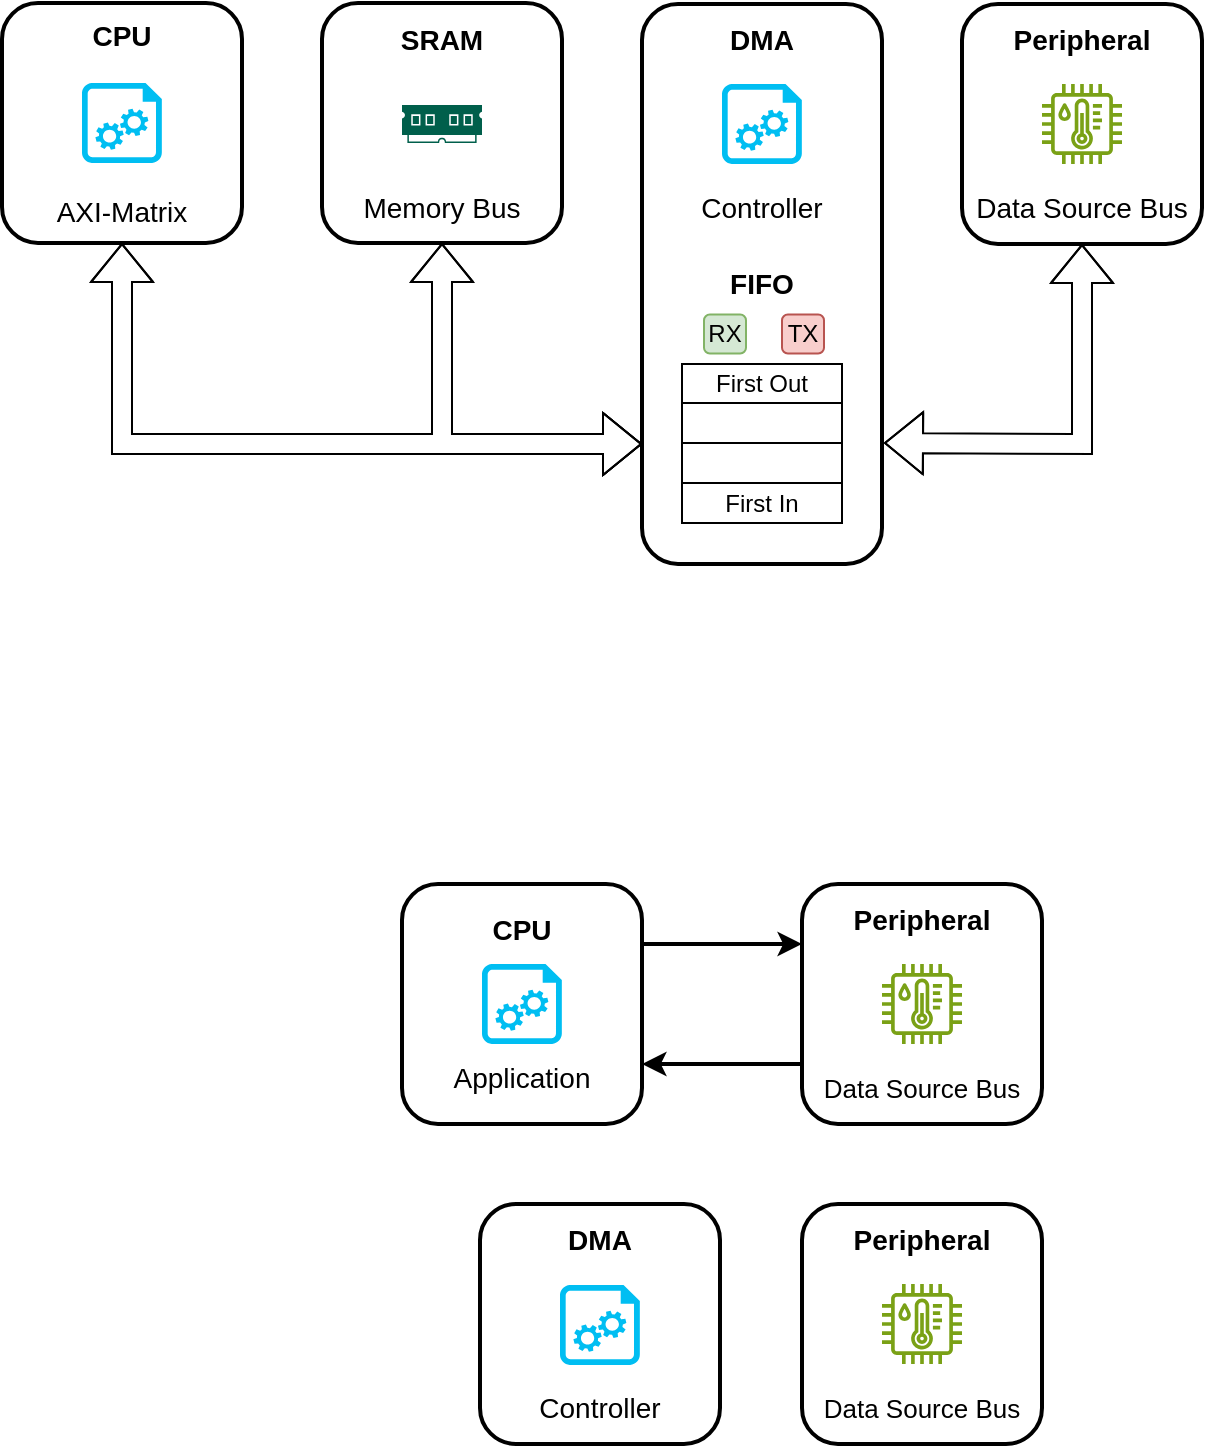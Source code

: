 <mxfile version="22.1.11" type="device">
  <diagram name="Seite-1" id="Gkbw9HjQ2KyxXznWJOaH">
    <mxGraphModel dx="1418" dy="940" grid="1" gridSize="10" guides="1" tooltips="1" connect="1" arrows="1" fold="1" page="1" pageScale="1" pageWidth="827" pageHeight="1169" math="0" shadow="0">
      <root>
        <mxCell id="0" />
        <mxCell id="1" parent="0" />
        <mxCell id="D4I036FaiFQDh05hx8zk-4" value="&lt;b&gt;&lt;font style=&quot;font-size: 14px;&quot;&gt;FIFO&lt;/font&gt;&lt;font style=&quot;font-size: 14px;&quot;&gt;&lt;br&gt;&lt;/font&gt;&lt;/b&gt;" style="rounded=1;whiteSpace=wrap;html=1;strokeWidth=2;labelPosition=center;verticalLabelPosition=middle;align=center;verticalAlign=middle;spacingBottom=0;" parent="1" vertex="1">
          <mxGeometry x="400" y="40" width="120" height="280" as="geometry" />
        </mxCell>
        <mxCell id="D4I036FaiFQDh05hx8zk-38" value="First Out" style="rounded=0;whiteSpace=wrap;html=1;" parent="1" vertex="1">
          <mxGeometry x="420" y="220" width="80" height="20" as="geometry" />
        </mxCell>
        <mxCell id="D4I036FaiFQDh05hx8zk-39" value="" style="rounded=0;whiteSpace=wrap;html=1;" parent="1" vertex="1">
          <mxGeometry x="420" y="259.5" width="80" height="20" as="geometry" />
        </mxCell>
        <mxCell id="D4I036FaiFQDh05hx8zk-53" value="First In" style="rounded=0;whiteSpace=wrap;html=1;" parent="1" vertex="1">
          <mxGeometry x="420" y="279.5" width="80" height="20" as="geometry" />
        </mxCell>
        <mxCell id="D4I036FaiFQDh05hx8zk-56" value="&lt;font style=&quot;&quot;&gt;&lt;b style=&quot;font-size: 14px;&quot;&gt;&lt;font style=&quot;font-size: 14px;&quot;&gt;Peripheral&lt;br&gt;&lt;br&gt;&lt;br&gt;&lt;br&gt;&lt;br&gt;&lt;/font&gt;&lt;/b&gt;&lt;font style=&quot;font-size: 14px;&quot;&gt;Data Source Bus&lt;/font&gt;&lt;/font&gt;&lt;b&gt;&lt;font style=&quot;font-size: 14px;&quot;&gt;&lt;br&gt;&lt;/font&gt;&lt;/b&gt;" style="rounded=1;whiteSpace=wrap;html=1;strokeWidth=2;" parent="1" vertex="1">
          <mxGeometry x="560" y="40" width="120" height="120" as="geometry" />
        </mxCell>
        <mxCell id="D4I036FaiFQDh05hx8zk-57" value="" style="sketch=0;outlineConnect=0;fontColor=#232F3E;gradientColor=none;fillColor=#7AA116;strokeColor=none;dashed=0;verticalLabelPosition=bottom;verticalAlign=top;align=center;html=1;fontSize=12;fontStyle=0;aspect=fixed;pointerEvents=1;shape=mxgraph.aws4.iot_thing_temperature_humidity_sensor;" parent="1" vertex="1">
          <mxGeometry x="600" y="80" width="40" height="40" as="geometry" />
        </mxCell>
        <mxCell id="D4I036FaiFQDh05hx8zk-59" value="&lt;font style=&quot;font-size: 14px;&quot;&gt;&lt;b style=&quot;border-color: var(--border-color);&quot;&gt;&lt;font style=&quot;border-color: var(--border-color); font-size: 14px;&quot;&gt;SRAM&lt;br&gt;&lt;/font&gt;&lt;/b&gt;&lt;br&gt;&lt;br&gt;&lt;br&gt;&lt;br&gt;Memory Bus&lt;/font&gt;" style="rounded=1;whiteSpace=wrap;html=1;strokeWidth=2;" parent="1" vertex="1">
          <mxGeometry x="240" y="39.5" width="120" height="120" as="geometry" />
        </mxCell>
        <mxCell id="D4I036FaiFQDh05hx8zk-65" value="" style="sketch=0;pointerEvents=1;shadow=0;dashed=0;html=1;strokeColor=none;fillColor=#005F4B;labelPosition=center;verticalLabelPosition=bottom;verticalAlign=top;align=center;outlineConnect=0;shape=mxgraph.veeam2.ram;" parent="1" vertex="1">
          <mxGeometry x="280" y="90.5" width="40" height="19" as="geometry" />
        </mxCell>
        <mxCell id="D4I036FaiFQDh05hx8zk-69" value="&lt;font style=&quot;font-size: 14px;&quot;&gt;&lt;b style=&quot;border-color: var(--border-color);&quot;&gt;&lt;font style=&quot;border-color: var(--border-color); font-size: 14px;&quot;&gt;DMA&lt;/font&gt;&lt;/b&gt;&lt;br&gt;&lt;br&gt;&lt;br&gt;&lt;br&gt;&lt;br&gt;Controller&lt;/font&gt;" style="rounded=1;whiteSpace=wrap;html=1;strokeWidth=2;strokeColor=none;fillColor=none;" parent="1" vertex="1">
          <mxGeometry x="400" y="39.5" width="120" height="120" as="geometry" />
        </mxCell>
        <mxCell id="D4I036FaiFQDh05hx8zk-73" value="" style="verticalLabelPosition=bottom;html=1;verticalAlign=top;align=center;strokeColor=none;fillColor=#00BEF2;shape=mxgraph.azure.startup_task;pointerEvents=1;" parent="1" vertex="1">
          <mxGeometry x="440" y="80" width="40" height="40" as="geometry" />
        </mxCell>
        <mxCell id="D4I036FaiFQDh05hx8zk-74" value="" style="rounded=0;whiteSpace=wrap;html=1;" parent="1" vertex="1">
          <mxGeometry x="420" y="239.5" width="80" height="20" as="geometry" />
        </mxCell>
        <mxCell id="D4I036FaiFQDh05hx8zk-76" value="&lt;span style=&quot;border-color: var(--border-color);&quot;&gt;&lt;b style=&quot;font-size: 14px;&quot;&gt;CPU&lt;/b&gt;&lt;br&gt;&lt;br&gt;&lt;br&gt;&lt;br&gt;&lt;br&gt;&lt;br&gt;&lt;span style=&quot;font-size: 14px;&quot;&gt;AXI-Matrix&lt;/span&gt;&lt;br&gt;&lt;/span&gt;" style="rounded=1;whiteSpace=wrap;html=1;strokeWidth=2;" parent="1" vertex="1">
          <mxGeometry x="80" y="39.5" width="120" height="120" as="geometry" />
        </mxCell>
        <mxCell id="D4I036FaiFQDh05hx8zk-77" value="" style="verticalLabelPosition=bottom;html=1;verticalAlign=top;align=center;strokeColor=none;fillColor=#00BEF2;shape=mxgraph.azure.startup_task;pointerEvents=1;" parent="1" vertex="1">
          <mxGeometry x="120" y="79.5" width="40" height="40" as="geometry" />
        </mxCell>
        <mxCell id="D4I036FaiFQDh05hx8zk-89" style="edgeStyle=orthogonalEdgeStyle;rounded=0;orthogonalLoop=1;jettySize=auto;html=1;exitX=0;exitY=0.75;exitDx=0;exitDy=0;entryX=1;entryY=0.75;entryDx=0;entryDy=0;strokeWidth=2;" parent="1" source="D4I036FaiFQDh05hx8zk-81" target="D4I036FaiFQDh05hx8zk-83" edge="1">
          <mxGeometry relative="1" as="geometry" />
        </mxCell>
        <mxCell id="D4I036FaiFQDh05hx8zk-81" value="&lt;font style=&quot;&quot;&gt;&lt;b style=&quot;font-size: 14px;&quot;&gt;&lt;font style=&quot;font-size: 14px;&quot;&gt;Peripheral&lt;br&gt;&lt;br&gt;&lt;br&gt;&lt;br&gt;&lt;br&gt;&lt;/font&gt;&lt;/b&gt;&lt;font style=&quot;font-size: 13px;&quot;&gt;Data Source Bus&lt;/font&gt;&lt;/font&gt;&lt;b&gt;&lt;font style=&quot;font-size: 14px;&quot;&gt;&lt;br&gt;&lt;/font&gt;&lt;/b&gt;" style="rounded=1;whiteSpace=wrap;html=1;strokeWidth=2;" parent="1" vertex="1">
          <mxGeometry x="480" y="480" width="120" height="120" as="geometry" />
        </mxCell>
        <mxCell id="D4I036FaiFQDh05hx8zk-82" value="" style="sketch=0;outlineConnect=0;fontColor=#232F3E;gradientColor=none;fillColor=#7AA116;strokeColor=none;dashed=0;verticalLabelPosition=bottom;verticalAlign=top;align=center;html=1;fontSize=12;fontStyle=0;aspect=fixed;pointerEvents=1;shape=mxgraph.aws4.iot_thing_temperature_humidity_sensor;" parent="1" vertex="1">
          <mxGeometry x="520" y="520" width="40" height="40" as="geometry" />
        </mxCell>
        <mxCell id="D4I036FaiFQDh05hx8zk-88" style="edgeStyle=orthogonalEdgeStyle;rounded=0;orthogonalLoop=1;jettySize=auto;html=1;exitX=1;exitY=0.25;exitDx=0;exitDy=0;entryX=0;entryY=0.25;entryDx=0;entryDy=0;strokeWidth=2;" parent="1" source="D4I036FaiFQDh05hx8zk-83" target="D4I036FaiFQDh05hx8zk-81" edge="1">
          <mxGeometry relative="1" as="geometry" />
        </mxCell>
        <mxCell id="D4I036FaiFQDh05hx8zk-83" value="&lt;span style=&quot;border-color: var(--border-color);&quot;&gt;&lt;b style=&quot;font-size: 14px;&quot;&gt;CPU&lt;/b&gt;&lt;br&gt;&lt;br&gt;&lt;br&gt;&lt;br&gt;&lt;br&gt;&lt;font style=&quot;font-size: 14px;&quot;&gt;Application&lt;/font&gt;&lt;br&gt;&lt;/span&gt;" style="rounded=1;whiteSpace=wrap;html=1;strokeWidth=2;" parent="1" vertex="1">
          <mxGeometry x="280" y="480" width="120" height="120" as="geometry" />
        </mxCell>
        <mxCell id="D4I036FaiFQDh05hx8zk-84" value="" style="verticalLabelPosition=bottom;html=1;verticalAlign=top;align=center;strokeColor=none;fillColor=#00BEF2;shape=mxgraph.azure.startup_task;pointerEvents=1;" parent="1" vertex="1">
          <mxGeometry x="320" y="520" width="40" height="40" as="geometry" />
        </mxCell>
        <mxCell id="D4I036FaiFQDh05hx8zk-93" value="TX" style="rounded=1;whiteSpace=wrap;html=1;fillColor=#f8cecc;strokeColor=#b85450;" parent="1" vertex="1">
          <mxGeometry x="470" y="195.25" width="21" height="19.5" as="geometry" />
        </mxCell>
        <mxCell id="D4I036FaiFQDh05hx8zk-94" value="RX" style="rounded=1;whiteSpace=wrap;html=1;fillColor=#d5e8d4;strokeColor=#82b366;" parent="1" vertex="1">
          <mxGeometry x="431" y="195.25" width="21" height="19.5" as="geometry" />
        </mxCell>
        <mxCell id="D4I036FaiFQDh05hx8zk-95" value="&lt;font style=&quot;font-size: 14px;&quot;&gt;&lt;b style=&quot;border-color: var(--border-color);&quot;&gt;&lt;font style=&quot;border-color: var(--border-color); font-size: 14px;&quot;&gt;DMA&lt;/font&gt;&lt;/b&gt;&lt;br&gt;&lt;br&gt;&lt;br&gt;&lt;br&gt;&lt;br&gt;Controller&lt;/font&gt;" style="rounded=1;whiteSpace=wrap;html=1;strokeWidth=2;strokeColor=default;fillColor=default;" parent="1" vertex="1">
          <mxGeometry x="319" y="640" width="120" height="120" as="geometry" />
        </mxCell>
        <mxCell id="D4I036FaiFQDh05hx8zk-96" value="" style="verticalLabelPosition=bottom;html=1;verticalAlign=top;align=center;strokeColor=none;fillColor=#00BEF2;shape=mxgraph.azure.startup_task;pointerEvents=1;" parent="1" vertex="1">
          <mxGeometry x="359" y="680.5" width="40" height="40" as="geometry" />
        </mxCell>
        <mxCell id="D4I036FaiFQDh05hx8zk-97" value="&lt;font style=&quot;&quot;&gt;&lt;b style=&quot;font-size: 14px;&quot;&gt;&lt;font style=&quot;font-size: 14px;&quot;&gt;Peripheral&lt;br&gt;&lt;br&gt;&lt;br&gt;&lt;br&gt;&lt;br&gt;&lt;/font&gt;&lt;/b&gt;&lt;font style=&quot;font-size: 13px;&quot;&gt;Data Source Bus&lt;/font&gt;&lt;/font&gt;&lt;b&gt;&lt;font style=&quot;font-size: 14px;&quot;&gt;&lt;br&gt;&lt;/font&gt;&lt;/b&gt;" style="rounded=1;whiteSpace=wrap;html=1;strokeWidth=2;" parent="1" vertex="1">
          <mxGeometry x="480" y="640" width="120" height="120" as="geometry" />
        </mxCell>
        <mxCell id="D4I036FaiFQDh05hx8zk-98" value="" style="sketch=0;outlineConnect=0;fontColor=#232F3E;gradientColor=none;fillColor=#7AA116;strokeColor=none;dashed=0;verticalLabelPosition=bottom;verticalAlign=top;align=center;html=1;fontSize=12;fontStyle=0;aspect=fixed;pointerEvents=1;shape=mxgraph.aws4.iot_thing_temperature_humidity_sensor;" parent="1" vertex="1">
          <mxGeometry x="520" y="680" width="40" height="40" as="geometry" />
        </mxCell>
        <mxCell id="D4I036FaiFQDh05hx8zk-99" value="" style="shape=flexArrow;endArrow=classic;startArrow=classic;html=1;rounded=0;entryX=0.5;entryY=1;entryDx=0;entryDy=0;strokeWidth=1;fillColor=default;" parent="1" target="D4I036FaiFQDh05hx8zk-56" edge="1">
          <mxGeometry width="100" height="100" relative="1" as="geometry">
            <mxPoint x="521" y="259.5" as="sourcePoint" />
            <mxPoint x="561" y="249.5" as="targetPoint" />
            <Array as="points">
              <mxPoint x="620" y="260" />
            </Array>
          </mxGeometry>
        </mxCell>
        <mxCell id="D4I036FaiFQDh05hx8zk-112" value="" style="rounded=1;whiteSpace=wrap;html=1;fillColor=none;strokeColor=none;" parent="1" vertex="1">
          <mxGeometry x="400" y="200" width="120" height="120" as="geometry" />
        </mxCell>
        <mxCell id="D4I036FaiFQDh05hx8zk-113" value="" style="shape=flexArrow;endArrow=classic;startArrow=classic;html=1;rounded=0;exitX=0.5;exitY=1;exitDx=0;exitDy=0;entryX=0;entryY=0.5;entryDx=0;entryDy=0;fillColor=default;" parent="1" source="D4I036FaiFQDh05hx8zk-76" target="D4I036FaiFQDh05hx8zk-112" edge="1">
          <mxGeometry width="100" height="100" relative="1" as="geometry">
            <mxPoint x="320" y="290" as="sourcePoint" />
            <mxPoint x="420" y="190" as="targetPoint" />
            <Array as="points">
              <mxPoint x="140" y="260" />
            </Array>
          </mxGeometry>
        </mxCell>
        <mxCell id="D4I036FaiFQDh05hx8zk-114" value="" style="shape=flexArrow;endArrow=classic;startArrow=classic;html=1;rounded=0;entryX=0;entryY=0.5;entryDx=0;entryDy=0;fillColor=default;exitX=0.5;exitY=1;exitDx=0;exitDy=0;" parent="1" source="D4I036FaiFQDh05hx8zk-59" target="D4I036FaiFQDh05hx8zk-112" edge="1">
          <mxGeometry width="100" height="100" relative="1" as="geometry">
            <mxPoint x="300" y="160" as="sourcePoint" />
            <mxPoint x="400" y="260.5" as="targetPoint" />
            <Array as="points">
              <mxPoint x="300" y="260" />
            </Array>
          </mxGeometry>
        </mxCell>
        <mxCell id="D4I036FaiFQDh05hx8zk-128" value="" style="rounded=0;whiteSpace=wrap;html=1;fillColor=default;strokeColor=none;" parent="1" vertex="1">
          <mxGeometry x="280" y="255.5" width="31" height="9" as="geometry" />
        </mxCell>
      </root>
    </mxGraphModel>
  </diagram>
</mxfile>
